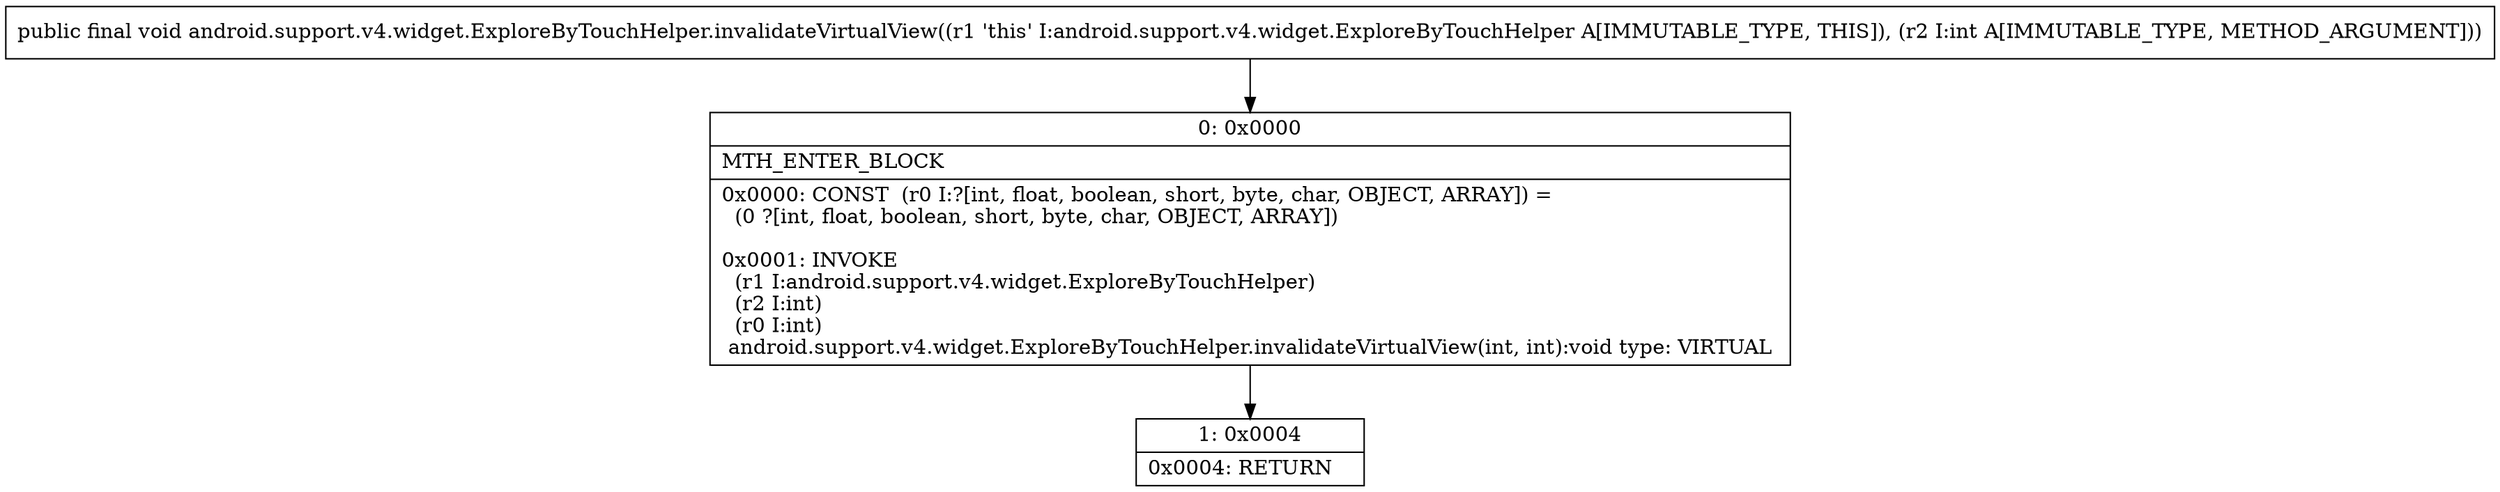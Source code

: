 digraph "CFG forandroid.support.v4.widget.ExploreByTouchHelper.invalidateVirtualView(I)V" {
Node_0 [shape=record,label="{0\:\ 0x0000|MTH_ENTER_BLOCK\l|0x0000: CONST  (r0 I:?[int, float, boolean, short, byte, char, OBJECT, ARRAY]) = \l  (0 ?[int, float, boolean, short, byte, char, OBJECT, ARRAY])\l \l0x0001: INVOKE  \l  (r1 I:android.support.v4.widget.ExploreByTouchHelper)\l  (r2 I:int)\l  (r0 I:int)\l android.support.v4.widget.ExploreByTouchHelper.invalidateVirtualView(int, int):void type: VIRTUAL \l}"];
Node_1 [shape=record,label="{1\:\ 0x0004|0x0004: RETURN   \l}"];
MethodNode[shape=record,label="{public final void android.support.v4.widget.ExploreByTouchHelper.invalidateVirtualView((r1 'this' I:android.support.v4.widget.ExploreByTouchHelper A[IMMUTABLE_TYPE, THIS]), (r2 I:int A[IMMUTABLE_TYPE, METHOD_ARGUMENT])) }"];
MethodNode -> Node_0;
Node_0 -> Node_1;
}

